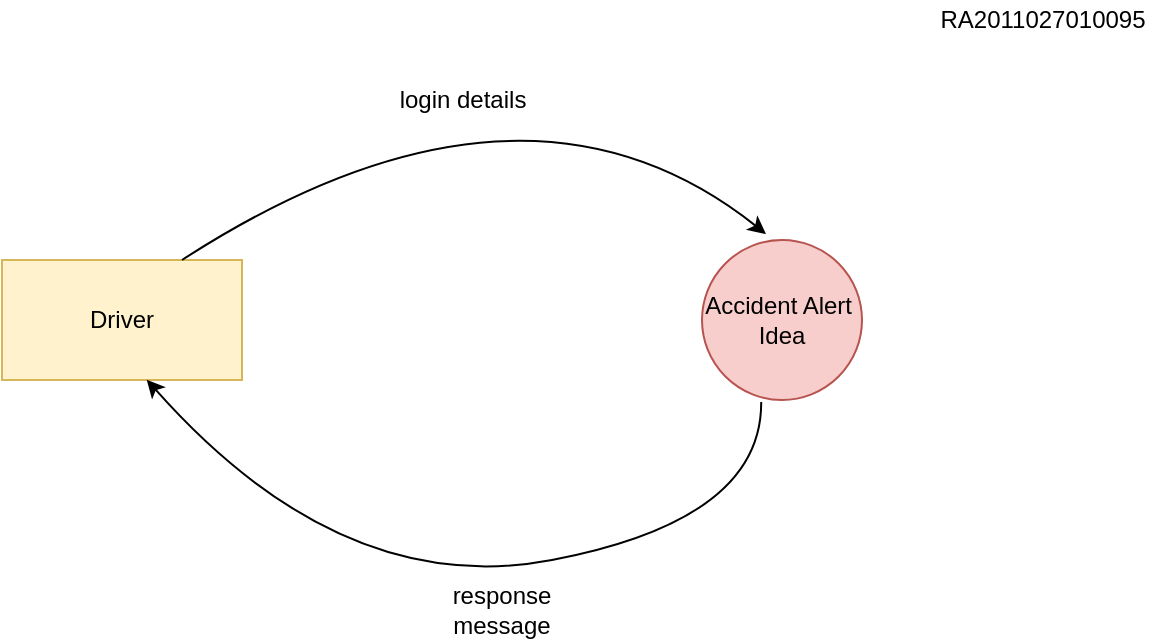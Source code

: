 <mxfile version="19.0.2" type="github">
  <diagram id="C5RBs43oDa-KdzZeNtuy" name="Page-1">
    <mxGraphModel dx="1038" dy="539" grid="1" gridSize="10" guides="1" tooltips="1" connect="1" arrows="1" fold="1" page="1" pageScale="1" pageWidth="827" pageHeight="1169" math="0" shadow="0">
      <root>
        <mxCell id="WIyWlLk6GJQsqaUBKTNV-0" />
        <mxCell id="WIyWlLk6GJQsqaUBKTNV-1" parent="WIyWlLk6GJQsqaUBKTNV-0" />
        <mxCell id="bdkg__k7SFzceLFAPkyI-1" value="Driver" style="rounded=0;whiteSpace=wrap;html=1;fillColor=#fff2cc;strokeColor=#d6b656;" vertex="1" parent="WIyWlLk6GJQsqaUBKTNV-1">
          <mxGeometry x="120" y="180" width="120" height="60" as="geometry" />
        </mxCell>
        <mxCell id="bdkg__k7SFzceLFAPkyI-3" value="Accident Alert&amp;nbsp;&lt;br&gt;Idea" style="ellipse;whiteSpace=wrap;html=1;aspect=fixed;fillColor=#f8cecc;strokeColor=#b85450;" vertex="1" parent="WIyWlLk6GJQsqaUBKTNV-1">
          <mxGeometry x="470" y="170" width="80" height="80" as="geometry" />
        </mxCell>
        <mxCell id="bdkg__k7SFzceLFAPkyI-5" value="" style="curved=1;endArrow=classic;html=1;rounded=0;exitX=0.75;exitY=0;exitDx=0;exitDy=0;entryX=0.4;entryY=-0.037;entryDx=0;entryDy=0;entryPerimeter=0;" edge="1" parent="WIyWlLk6GJQsqaUBKTNV-1" source="bdkg__k7SFzceLFAPkyI-1" target="bdkg__k7SFzceLFAPkyI-3">
          <mxGeometry width="50" height="50" relative="1" as="geometry">
            <mxPoint x="390" y="210" as="sourcePoint" />
            <mxPoint x="440" y="160" as="targetPoint" />
            <Array as="points">
              <mxPoint x="380" y="70" />
            </Array>
          </mxGeometry>
        </mxCell>
        <mxCell id="bdkg__k7SFzceLFAPkyI-14" value="login details" style="text;html=1;align=center;verticalAlign=middle;resizable=0;points=[];autosize=1;strokeColor=none;fillColor=none;" vertex="1" parent="WIyWlLk6GJQsqaUBKTNV-1">
          <mxGeometry x="310" y="90" width="80" height="20" as="geometry" />
        </mxCell>
        <mxCell id="bdkg__k7SFzceLFAPkyI-15" value="" style="curved=1;endArrow=classic;html=1;rounded=0;exitX=0.37;exitY=1.013;exitDx=0;exitDy=0;exitPerimeter=0;entryX=0.603;entryY=0.997;entryDx=0;entryDy=0;entryPerimeter=0;" edge="1" parent="WIyWlLk6GJQsqaUBKTNV-1" source="bdkg__k7SFzceLFAPkyI-3" target="bdkg__k7SFzceLFAPkyI-1">
          <mxGeometry width="50" height="50" relative="1" as="geometry">
            <mxPoint x="390" y="200" as="sourcePoint" />
            <mxPoint x="440" y="150" as="targetPoint" />
            <Array as="points">
              <mxPoint x="500" y="310" />
              <mxPoint x="290" y="350" />
            </Array>
          </mxGeometry>
        </mxCell>
        <mxCell id="bdkg__k7SFzceLFAPkyI-16" value="response message" style="text;html=1;strokeColor=none;fillColor=none;align=center;verticalAlign=middle;whiteSpace=wrap;rounded=0;" vertex="1" parent="WIyWlLk6GJQsqaUBKTNV-1">
          <mxGeometry x="340" y="340" width="60" height="30" as="geometry" />
        </mxCell>
        <mxCell id="bdkg__k7SFzceLFAPkyI-17" value="RA2011027010095" style="text;html=1;align=center;verticalAlign=middle;resizable=0;points=[];autosize=1;strokeColor=none;fillColor=none;" vertex="1" parent="WIyWlLk6GJQsqaUBKTNV-1">
          <mxGeometry x="580" y="50" width="120" height="20" as="geometry" />
        </mxCell>
      </root>
    </mxGraphModel>
  </diagram>
</mxfile>
